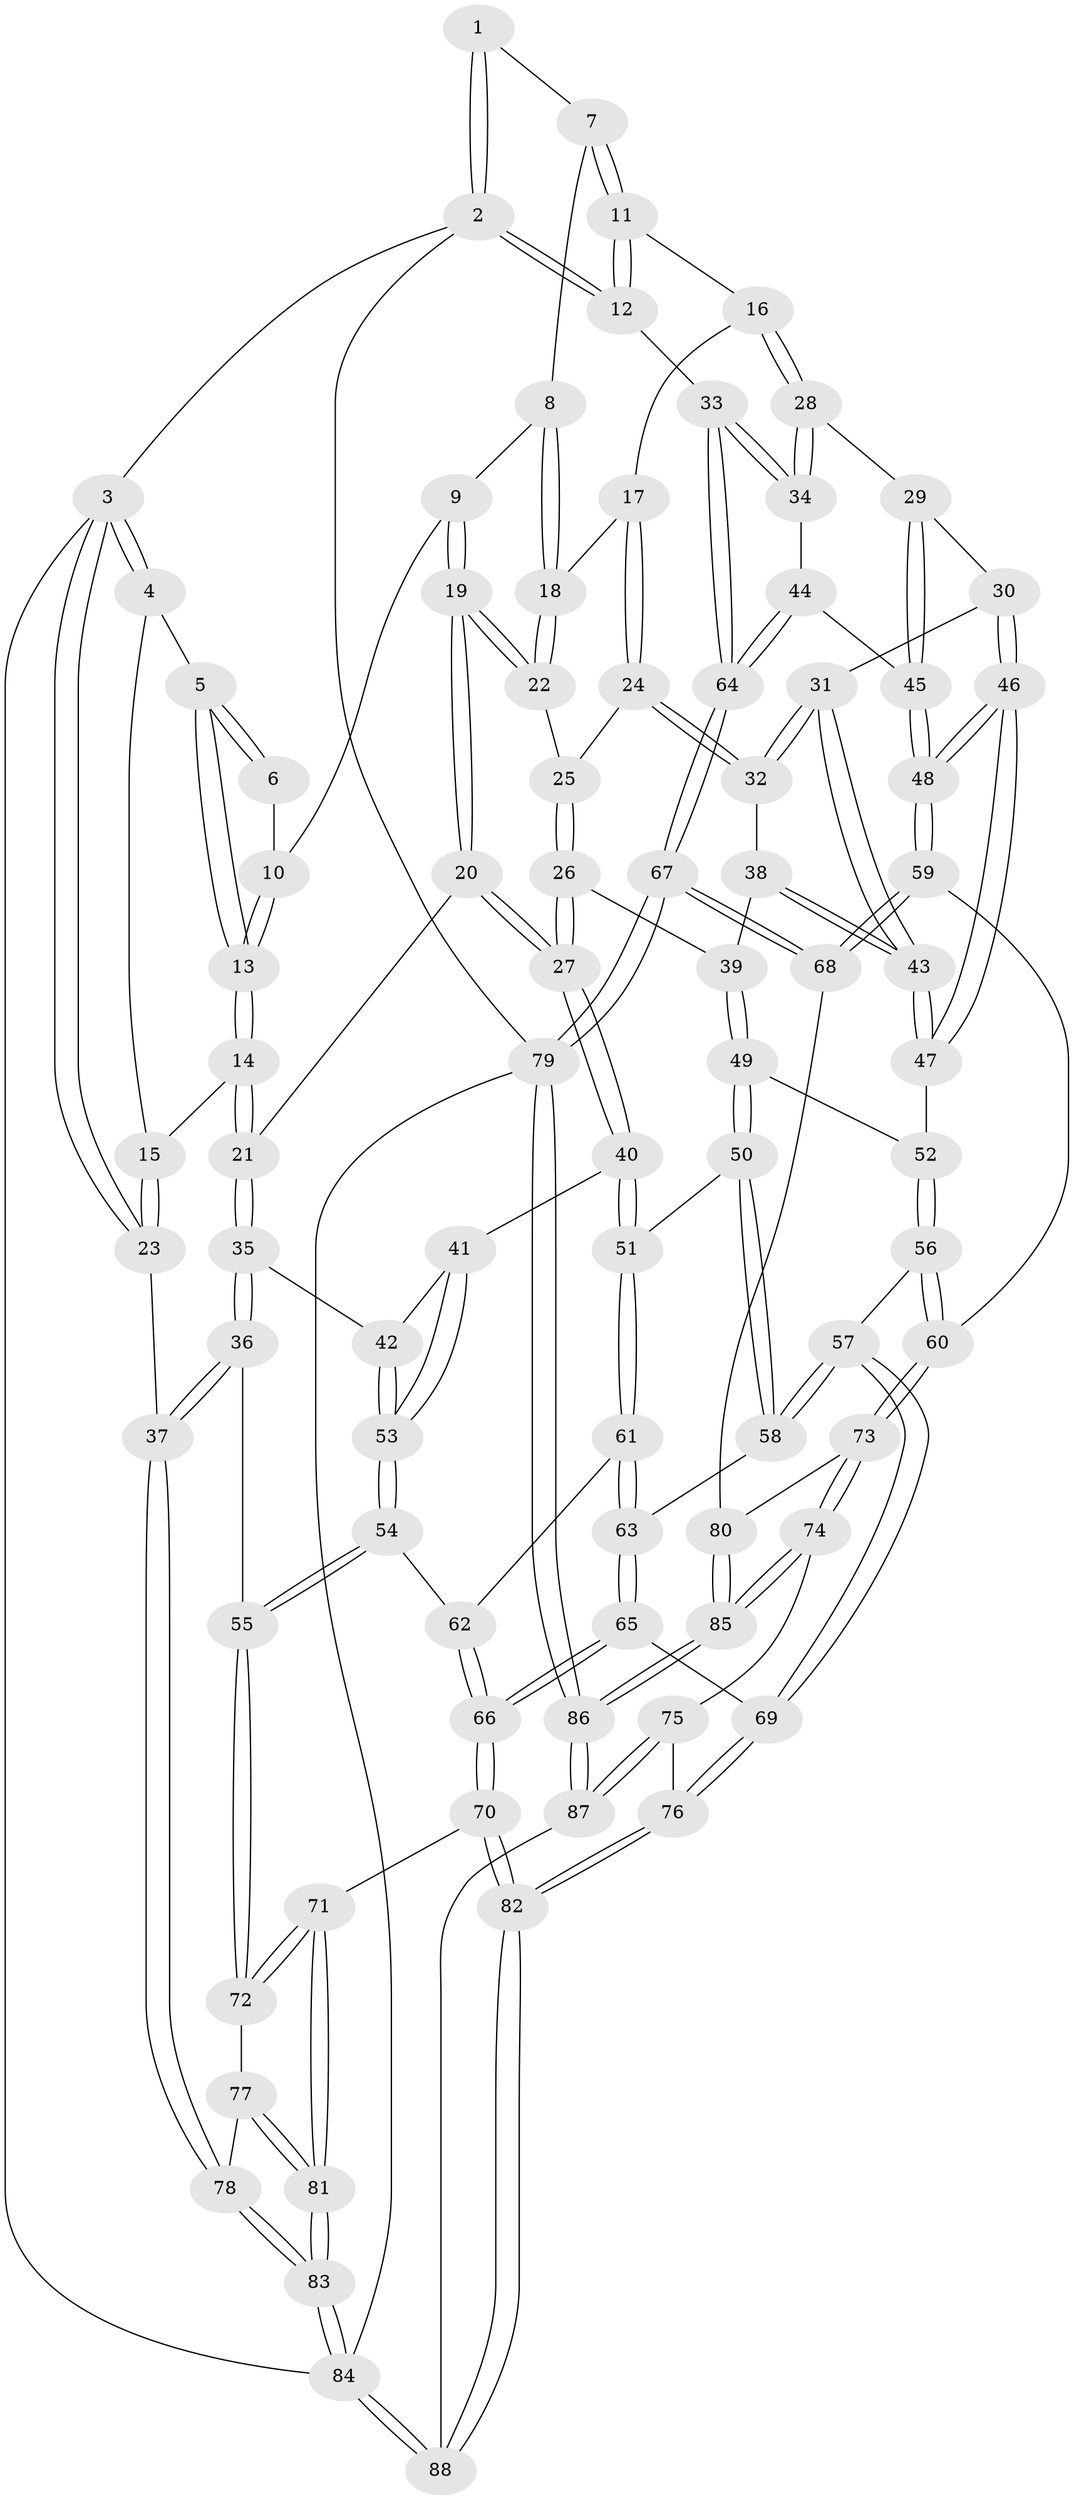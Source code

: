 // coarse degree distribution, {3: 0.11764705882352941, 7: 0.0196078431372549, 4: 0.5686274509803921, 5: 0.2549019607843137, 6: 0.0196078431372549, 2: 0.0196078431372549}
// Generated by graph-tools (version 1.1) at 2025/42/03/06/25 10:42:29]
// undirected, 88 vertices, 217 edges
graph export_dot {
graph [start="1"]
  node [color=gray90,style=filled];
  1 [pos="+0.8620877640888466+0"];
  2 [pos="+1+0"];
  3 [pos="+0+0"];
  4 [pos="+0.06335211731151029+0"];
  5 [pos="+0.1553739293509443+0"];
  6 [pos="+0.6581342525166423+0"];
  7 [pos="+0.8894119293846415+0.0853719832123513"];
  8 [pos="+0.7212919445792731+0.14484552506386414"];
  9 [pos="+0.6502418612666635+0.10197038055244764"];
  10 [pos="+0.6493463624117785+0.06412039867471361"];
  11 [pos="+0.9536166448726199+0.18573879810643906"];
  12 [pos="+1+0.1736375015434191"];
  13 [pos="+0.24671586285196792+0.07840223221302715"];
  14 [pos="+0.27066296308499654+0.17661483792263968"];
  15 [pos="+0.002109127222562293+0.2727434930864613"];
  16 [pos="+0.8537398358263875+0.2863388268092699"];
  17 [pos="+0.8205361089822945+0.27452104964261215"];
  18 [pos="+0.7878360116389905+0.24240371174182013"];
  19 [pos="+0.5204139877001934+0.2488610666979279"];
  20 [pos="+0.49920528907673417+0.2546075456317934"];
  21 [pos="+0.2776092217065773+0.189168308754554"];
  22 [pos="+0.5858467442538955+0.2904131634691658"];
  23 [pos="+0+0.3706915812407894"];
  24 [pos="+0.6701221638111639+0.3567203966060771"];
  25 [pos="+0.6365849425381032+0.33577291197170417"];
  26 [pos="+0.5900069608706439+0.44191868736870793"];
  27 [pos="+0.49816994587387814+0.4394855593366913"];
  28 [pos="+0.8756937980484044+0.3752430196149134"];
  29 [pos="+0.8411754442133933+0.41021139518936633"];
  30 [pos="+0.8072427039175235+0.43054001237269457"];
  31 [pos="+0.7698730428982293+0.4351349874223419"];
  32 [pos="+0.6808085127918865+0.38807112991204346"];
  33 [pos="+1+0.4615436592709292"];
  34 [pos="+0.9641509927136905+0.42430253403359636"];
  35 [pos="+0.24029995882488442+0.34189658055403394"];
  36 [pos="+0.12075674383635385+0.426106388762341"];
  37 [pos="+0+0.5548035394690829"];
  38 [pos="+0.6611567650571963+0.43485941165724756"];
  39 [pos="+0.6414785462070394+0.46499863134714836"];
  40 [pos="+0.4744132723631137+0.4976487594879699"];
  41 [pos="+0.4290272038802979+0.4961595752057501"];
  42 [pos="+0.25104594086802157+0.3618343143339197"];
  43 [pos="+0.7320819537895314+0.48183624812951115"];
  44 [pos="+0.888321057060753+0.5861658466745753"];
  45 [pos="+0.8712004604859032+0.5968994990273654"];
  46 [pos="+0.7926472288774097+0.5562272575481884"];
  47 [pos="+0.7149071402156194+0.5169850864356873"];
  48 [pos="+0.8368529981421684+0.6340252508082347"];
  49 [pos="+0.6464032104519848+0.5154266341267063"];
  50 [pos="+0.5661532420292092+0.5393247118729712"];
  51 [pos="+0.4803152724469472+0.5079763386140154"];
  52 [pos="+0.6715551736768672+0.5332679194453428"];
  53 [pos="+0.2793544024180914+0.6092037637805938"];
  54 [pos="+0.2727007013701544+0.6275883782020476"];
  55 [pos="+0.2693961041553702+0.6323474000203332"];
  56 [pos="+0.6831423131272361+0.6484989046443871"];
  57 [pos="+0.6264174053504385+0.6723150950374477"];
  58 [pos="+0.6036550566024137+0.6623428379389407"];
  59 [pos="+0.8345289478512096+0.642438287851056"];
  60 [pos="+0.7949045369059929+0.6763809821208889"];
  61 [pos="+0.47152088136671994+0.600598321543492"];
  62 [pos="+0.4488770501995007+0.6183899422990098"];
  63 [pos="+0.5344345588986253+0.6660453309688986"];
  64 [pos="+1+0.5720955622506944"];
  65 [pos="+0.4754180747197595+0.751924557550717"];
  66 [pos="+0.3972654598454303+0.8016821380885899"];
  67 [pos="+1+0.7779041271799142"];
  68 [pos="+1+0.7809257642555097"];
  69 [pos="+0.6164610522423126+0.7697522213650995"];
  70 [pos="+0.3565331854607572+0.8434492573259965"];
  71 [pos="+0.33221769476063856+0.8287770645209328"];
  72 [pos="+0.25101836109158815+0.6653819012048451"];
  73 [pos="+0.7892841108569733+0.7879050752937934"];
  74 [pos="+0.7338568314466818+0.870797360629149"];
  75 [pos="+0.6639513311720994+0.8726974098427338"];
  76 [pos="+0.6450910252469043+0.8574406814036921"];
  77 [pos="+0.15470532732102305+0.6544173433639073"];
  78 [pos="+0+0.567736282240594"];
  79 [pos="+1+1"];
  80 [pos="+0.9683426315410696+0.830470122237738"];
  81 [pos="+0.09644536857142531+0.9039275128022405"];
  82 [pos="+0.3641611237652465+0.8574064050108838"];
  83 [pos="+0+1"];
  84 [pos="+0+1"];
  85 [pos="+0.8392333809267741+1"];
  86 [pos="+0.9070354704879062+1"];
  87 [pos="+0.5022612382268651+1"];
  88 [pos="+0.4154670637342111+1"];
  1 -- 2;
  1 -- 2;
  1 -- 7;
  2 -- 3;
  2 -- 12;
  2 -- 12;
  2 -- 79;
  3 -- 4;
  3 -- 4;
  3 -- 23;
  3 -- 23;
  3 -- 84;
  4 -- 5;
  4 -- 15;
  5 -- 6;
  5 -- 6;
  5 -- 13;
  5 -- 13;
  6 -- 10;
  7 -- 8;
  7 -- 11;
  7 -- 11;
  8 -- 9;
  8 -- 18;
  8 -- 18;
  9 -- 10;
  9 -- 19;
  9 -- 19;
  10 -- 13;
  10 -- 13;
  11 -- 12;
  11 -- 12;
  11 -- 16;
  12 -- 33;
  13 -- 14;
  13 -- 14;
  14 -- 15;
  14 -- 21;
  14 -- 21;
  15 -- 23;
  15 -- 23;
  16 -- 17;
  16 -- 28;
  16 -- 28;
  17 -- 18;
  17 -- 24;
  17 -- 24;
  18 -- 22;
  18 -- 22;
  19 -- 20;
  19 -- 20;
  19 -- 22;
  19 -- 22;
  20 -- 21;
  20 -- 27;
  20 -- 27;
  21 -- 35;
  21 -- 35;
  22 -- 25;
  23 -- 37;
  24 -- 25;
  24 -- 32;
  24 -- 32;
  25 -- 26;
  25 -- 26;
  26 -- 27;
  26 -- 27;
  26 -- 39;
  27 -- 40;
  27 -- 40;
  28 -- 29;
  28 -- 34;
  28 -- 34;
  29 -- 30;
  29 -- 45;
  29 -- 45;
  30 -- 31;
  30 -- 46;
  30 -- 46;
  31 -- 32;
  31 -- 32;
  31 -- 43;
  31 -- 43;
  32 -- 38;
  33 -- 34;
  33 -- 34;
  33 -- 64;
  33 -- 64;
  34 -- 44;
  35 -- 36;
  35 -- 36;
  35 -- 42;
  36 -- 37;
  36 -- 37;
  36 -- 55;
  37 -- 78;
  37 -- 78;
  38 -- 39;
  38 -- 43;
  38 -- 43;
  39 -- 49;
  39 -- 49;
  40 -- 41;
  40 -- 51;
  40 -- 51;
  41 -- 42;
  41 -- 53;
  41 -- 53;
  42 -- 53;
  42 -- 53;
  43 -- 47;
  43 -- 47;
  44 -- 45;
  44 -- 64;
  44 -- 64;
  45 -- 48;
  45 -- 48;
  46 -- 47;
  46 -- 47;
  46 -- 48;
  46 -- 48;
  47 -- 52;
  48 -- 59;
  48 -- 59;
  49 -- 50;
  49 -- 50;
  49 -- 52;
  50 -- 51;
  50 -- 58;
  50 -- 58;
  51 -- 61;
  51 -- 61;
  52 -- 56;
  52 -- 56;
  53 -- 54;
  53 -- 54;
  54 -- 55;
  54 -- 55;
  54 -- 62;
  55 -- 72;
  55 -- 72;
  56 -- 57;
  56 -- 60;
  56 -- 60;
  57 -- 58;
  57 -- 58;
  57 -- 69;
  57 -- 69;
  58 -- 63;
  59 -- 60;
  59 -- 68;
  59 -- 68;
  60 -- 73;
  60 -- 73;
  61 -- 62;
  61 -- 63;
  61 -- 63;
  62 -- 66;
  62 -- 66;
  63 -- 65;
  63 -- 65;
  64 -- 67;
  64 -- 67;
  65 -- 66;
  65 -- 66;
  65 -- 69;
  66 -- 70;
  66 -- 70;
  67 -- 68;
  67 -- 68;
  67 -- 79;
  67 -- 79;
  68 -- 80;
  69 -- 76;
  69 -- 76;
  70 -- 71;
  70 -- 82;
  70 -- 82;
  71 -- 72;
  71 -- 72;
  71 -- 81;
  71 -- 81;
  72 -- 77;
  73 -- 74;
  73 -- 74;
  73 -- 80;
  74 -- 75;
  74 -- 85;
  74 -- 85;
  75 -- 76;
  75 -- 87;
  75 -- 87;
  76 -- 82;
  76 -- 82;
  77 -- 78;
  77 -- 81;
  77 -- 81;
  78 -- 83;
  78 -- 83;
  79 -- 86;
  79 -- 86;
  79 -- 84;
  80 -- 85;
  80 -- 85;
  81 -- 83;
  81 -- 83;
  82 -- 88;
  82 -- 88;
  83 -- 84;
  83 -- 84;
  84 -- 88;
  84 -- 88;
  85 -- 86;
  85 -- 86;
  86 -- 87;
  86 -- 87;
  87 -- 88;
}
